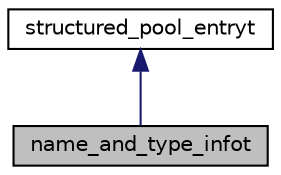 digraph "name_and_type_infot"
{
 // LATEX_PDF_SIZE
  bgcolor="transparent";
  edge [fontname="Helvetica",fontsize="10",labelfontname="Helvetica",labelfontsize="10"];
  node [fontname="Helvetica",fontsize="10",shape=record];
  Node1 [label="name_and_type_infot",height=0.2,width=0.4,color="black", fillcolor="grey75", style="filled", fontcolor="black",tooltip="Corresponds to the CONSTANT_NameAndType_info Structure Described in Java 8 specification 4...."];
  Node2 -> Node1 [dir="back",color="midnightblue",fontsize="10",style="solid",fontname="Helvetica"];
  Node2 [label="structured_pool_entryt",height=0.2,width=0.4,color="black",URL="$classstructured__pool__entryt.html",tooltip=" "];
}
